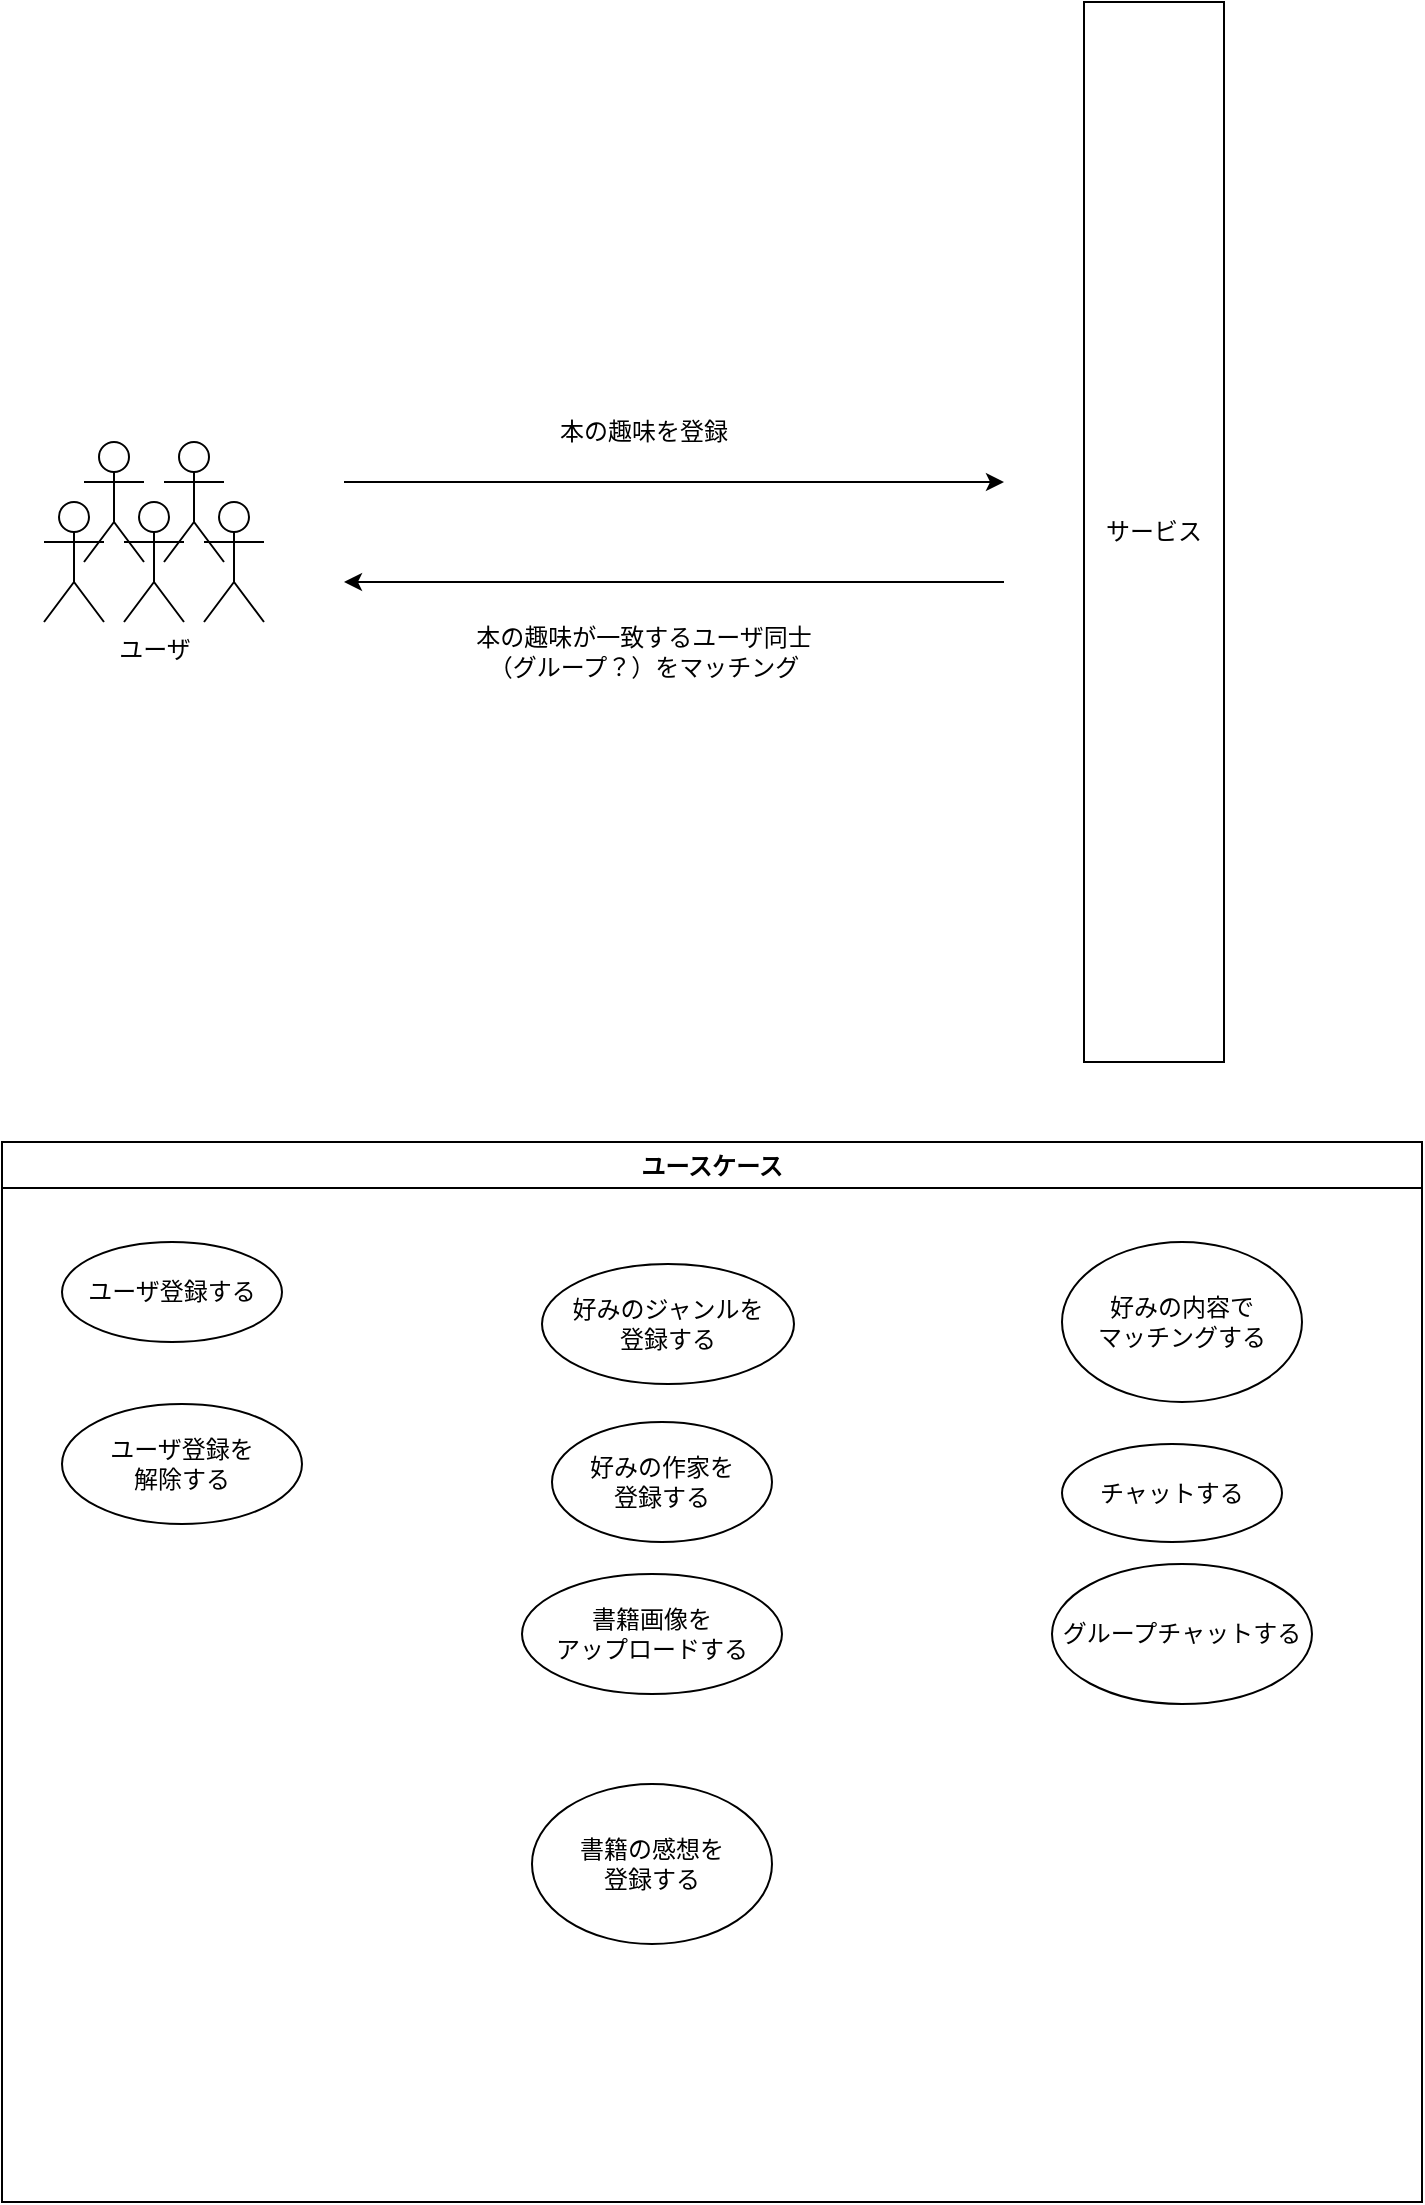 <mxfile version="13.7.9" type="github">
  <diagram id="cXhgNiIEBPP9EuuAUcgo" name="Page-1">
    <mxGraphModel dx="1998" dy="1139" grid="1" gridSize="10" guides="1" tooltips="1" connect="1" arrows="1" fold="1" page="1" pageScale="1" pageWidth="827" pageHeight="1169" math="0" shadow="0">
      <root>
        <mxCell id="0" />
        <mxCell id="1" parent="0" />
        <mxCell id="fGepTUi6cZf9lBWhi5JL-10" value="サービス" style="rounded=0;whiteSpace=wrap;html=1;" parent="1" vertex="1">
          <mxGeometry x="600" y="20" width="70" height="530" as="geometry" />
        </mxCell>
        <mxCell id="fGepTUi6cZf9lBWhi5JL-11" value="" style="group" parent="1" vertex="1" connectable="0">
          <mxGeometry x="80" y="240" width="110" height="90" as="geometry" />
        </mxCell>
        <mxCell id="fGepTUi6cZf9lBWhi5JL-9" value="" style="group" parent="fGepTUi6cZf9lBWhi5JL-11" vertex="1" connectable="0">
          <mxGeometry width="110" height="90" as="geometry" />
        </mxCell>
        <mxCell id="fGepTUi6cZf9lBWhi5JL-1" value="ユーザ" style="shape=umlActor;verticalLabelPosition=bottom;verticalAlign=top;html=1;outlineConnect=0;" parent="fGepTUi6cZf9lBWhi5JL-9" vertex="1">
          <mxGeometry x="40" y="30" width="30" height="60" as="geometry" />
        </mxCell>
        <mxCell id="fGepTUi6cZf9lBWhi5JL-2" value="" style="shape=umlActor;verticalLabelPosition=bottom;verticalAlign=top;html=1;outlineConnect=0;" parent="fGepTUi6cZf9lBWhi5JL-9" vertex="1">
          <mxGeometry x="60" width="30" height="60" as="geometry" />
        </mxCell>
        <mxCell id="fGepTUi6cZf9lBWhi5JL-3" value="" style="shape=umlActor;verticalLabelPosition=bottom;verticalAlign=top;html=1;outlineConnect=0;" parent="fGepTUi6cZf9lBWhi5JL-9" vertex="1">
          <mxGeometry x="20" width="30" height="60" as="geometry" />
        </mxCell>
        <mxCell id="fGepTUi6cZf9lBWhi5JL-4" value="" style="shape=umlActor;verticalLabelPosition=bottom;verticalAlign=top;html=1;outlineConnect=0;" parent="fGepTUi6cZf9lBWhi5JL-9" vertex="1">
          <mxGeometry y="30" width="30" height="60" as="geometry" />
        </mxCell>
        <mxCell id="fGepTUi6cZf9lBWhi5JL-5" value="" style="shape=umlActor;verticalLabelPosition=bottom;verticalAlign=top;html=1;outlineConnect=0;" parent="fGepTUi6cZf9lBWhi5JL-9" vertex="1">
          <mxGeometry x="80" y="30" width="30" height="60" as="geometry" />
        </mxCell>
        <mxCell id="fGepTUi6cZf9lBWhi5JL-13" value="" style="endArrow=classic;html=1;" parent="1" edge="1">
          <mxGeometry width="50" height="50" relative="1" as="geometry">
            <mxPoint x="230" y="260" as="sourcePoint" />
            <mxPoint x="560" y="260" as="targetPoint" />
          </mxGeometry>
        </mxCell>
        <mxCell id="fGepTUi6cZf9lBWhi5JL-15" value="本の趣味を登録" style="text;html=1;strokeColor=none;fillColor=none;align=center;verticalAlign=middle;whiteSpace=wrap;rounded=0;" parent="1" vertex="1">
          <mxGeometry x="310" y="220" width="140" height="30" as="geometry" />
        </mxCell>
        <mxCell id="fGepTUi6cZf9lBWhi5JL-16" value="" style="endArrow=classic;html=1;" parent="1" edge="1">
          <mxGeometry width="50" height="50" relative="1" as="geometry">
            <mxPoint x="560" y="310" as="sourcePoint" />
            <mxPoint x="230" y="310" as="targetPoint" />
          </mxGeometry>
        </mxCell>
        <mxCell id="fGepTUi6cZf9lBWhi5JL-17" value="本の趣味が一致するユーザ同士（グループ？）をマッチング" style="text;html=1;strokeColor=none;fillColor=none;align=center;verticalAlign=middle;whiteSpace=wrap;rounded=0;" parent="1" vertex="1">
          <mxGeometry x="285" y="320" width="190" height="50" as="geometry" />
        </mxCell>
        <mxCell id="bM04gdTYsRxMO0KHwjK8-8" value="ユースケース" style="swimlane;" vertex="1" parent="1">
          <mxGeometry x="59" y="590" width="710" height="530" as="geometry">
            <mxRectangle x="90" y="580" width="100" height="23" as="alternateBounds" />
          </mxGeometry>
        </mxCell>
        <mxCell id="bM04gdTYsRxMO0KHwjK8-1" value="ユーザ登録する" style="ellipse;whiteSpace=wrap;html=1;" vertex="1" parent="bM04gdTYsRxMO0KHwjK8-8">
          <mxGeometry x="30" y="50" width="110" height="50" as="geometry" />
        </mxCell>
        <mxCell id="bM04gdTYsRxMO0KHwjK8-2" value="ユーザ登録を&lt;br&gt;解除する" style="ellipse;whiteSpace=wrap;html=1;" vertex="1" parent="bM04gdTYsRxMO0KHwjK8-8">
          <mxGeometry x="30" y="131" width="120" height="60" as="geometry" />
        </mxCell>
        <mxCell id="bM04gdTYsRxMO0KHwjK8-4" value="書籍画像を&lt;br&gt;アップロードする" style="ellipse;whiteSpace=wrap;html=1;" vertex="1" parent="bM04gdTYsRxMO0KHwjK8-8">
          <mxGeometry x="260" y="216" width="130" height="60" as="geometry" />
        </mxCell>
        <mxCell id="bM04gdTYsRxMO0KHwjK8-3" value="好みのジャンルを&lt;br&gt;登録する" style="ellipse;whiteSpace=wrap;html=1;" vertex="1" parent="bM04gdTYsRxMO0KHwjK8-8">
          <mxGeometry x="270" y="61" width="126" height="60" as="geometry" />
        </mxCell>
        <mxCell id="bM04gdTYsRxMO0KHwjK8-9" value="好みの作家を&lt;br&gt;登録する" style="ellipse;whiteSpace=wrap;html=1;" vertex="1" parent="bM04gdTYsRxMO0KHwjK8-8">
          <mxGeometry x="275" y="140" width="110" height="60" as="geometry" />
        </mxCell>
        <mxCell id="bM04gdTYsRxMO0KHwjK8-11" value="書籍の感想を&lt;br&gt;登録する" style="ellipse;whiteSpace=wrap;html=1;" vertex="1" parent="bM04gdTYsRxMO0KHwjK8-8">
          <mxGeometry x="265" y="321" width="120" height="80" as="geometry" />
        </mxCell>
        <mxCell id="bM04gdTYsRxMO0KHwjK8-10" value="チャットする" style="ellipse;whiteSpace=wrap;html=1;" vertex="1" parent="bM04gdTYsRxMO0KHwjK8-8">
          <mxGeometry x="530" y="151" width="110" height="49" as="geometry" />
        </mxCell>
        <mxCell id="bM04gdTYsRxMO0KHwjK8-12" value="好みの内容で&lt;br&gt;マッチングする" style="ellipse;whiteSpace=wrap;html=1;" vertex="1" parent="bM04gdTYsRxMO0KHwjK8-8">
          <mxGeometry x="530" y="50" width="120" height="80" as="geometry" />
        </mxCell>
        <mxCell id="bM04gdTYsRxMO0KHwjK8-13" value="グループチャットする" style="ellipse;whiteSpace=wrap;html=1;" vertex="1" parent="bM04gdTYsRxMO0KHwjK8-8">
          <mxGeometry x="525" y="211" width="130" height="70" as="geometry" />
        </mxCell>
      </root>
    </mxGraphModel>
  </diagram>
</mxfile>
